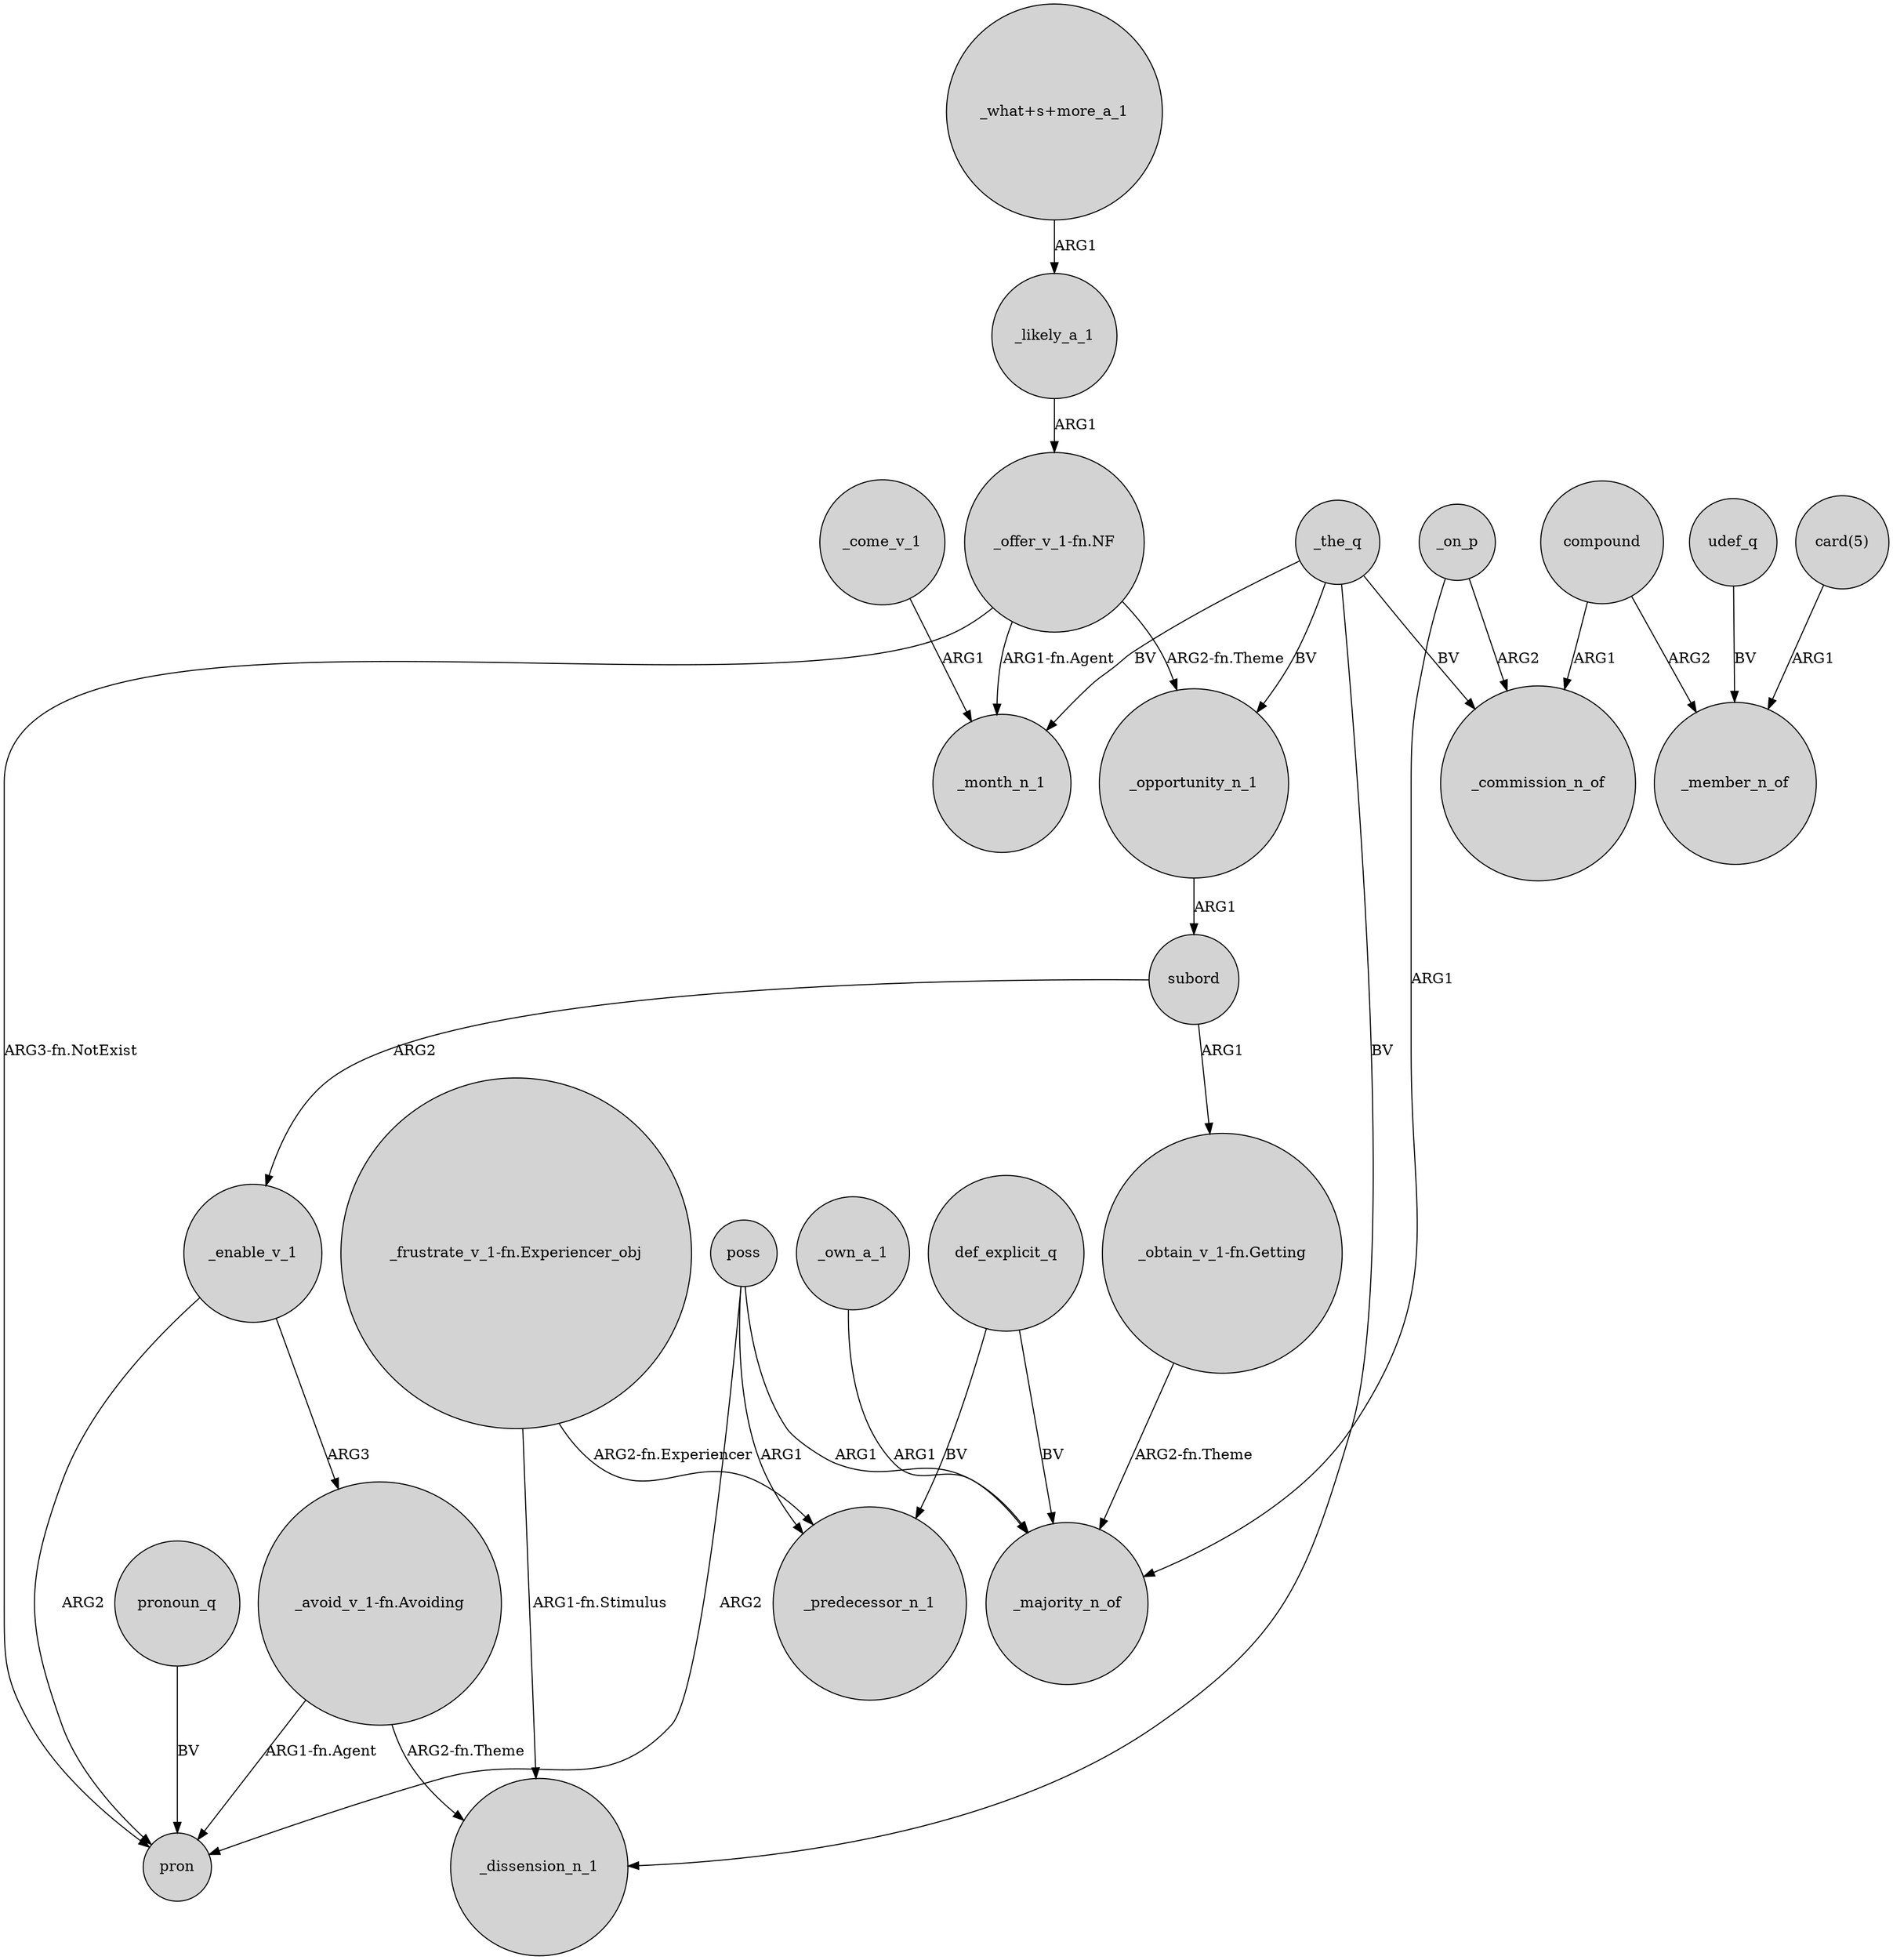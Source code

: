 digraph {
	node [shape=circle style=filled]
	"_avoid_v_1-fn.Avoiding" -> pron [label="ARG1-fn.Agent"]
	"_offer_v_1-fn.NF" -> _month_n_1 [label="ARG1-fn.Agent"]
	poss -> pron [label=ARG2]
	subord -> "_obtain_v_1-fn.Getting" [label=ARG1]
	"_what+s+more_a_1" -> _likely_a_1 [label=ARG1]
	"_obtain_v_1-fn.Getting" -> _majority_n_of [label="ARG2-fn.Theme"]
	"_avoid_v_1-fn.Avoiding" -> _dissension_n_1 [label="ARG2-fn.Theme"]
	def_explicit_q -> _predecessor_n_1 [label=BV]
	_opportunity_n_1 -> subord [label=ARG1]
	_own_a_1 -> _majority_n_of [label=ARG1]
	compound -> _member_n_of [label=ARG2]
	"_frustrate_v_1-fn.Experiencer_obj" -> _predecessor_n_1 [label="ARG2-fn.Experiencer"]
	_on_p -> _commission_n_of [label=ARG2]
	poss -> _majority_n_of [label=ARG1]
	_enable_v_1 -> pron [label=ARG2]
	pronoun_q -> pron [label=BV]
	_the_q -> _month_n_1 [label=BV]
	subord -> _enable_v_1 [label=ARG2]
	_on_p -> _majority_n_of [label=ARG1]
	"card(5)" -> _member_n_of [label=ARG1]
	_the_q -> _opportunity_n_1 [label=BV]
	udef_q -> _member_n_of [label=BV]
	_the_q -> _dissension_n_1 [label=BV]
	_likely_a_1 -> "_offer_v_1-fn.NF" [label=ARG1]
	"_offer_v_1-fn.NF" -> pron [label="ARG3-fn.NotExist"]
	def_explicit_q -> _majority_n_of [label=BV]
	compound -> _commission_n_of [label=ARG1]
	_the_q -> _commission_n_of [label=BV]
	poss -> _predecessor_n_1 [label=ARG1]
	_enable_v_1 -> "_avoid_v_1-fn.Avoiding" [label=ARG3]
	"_offer_v_1-fn.NF" -> _opportunity_n_1 [label="ARG2-fn.Theme"]
	"_frustrate_v_1-fn.Experiencer_obj" -> _dissension_n_1 [label="ARG1-fn.Stimulus"]
	_come_v_1 -> _month_n_1 [label=ARG1]
}
